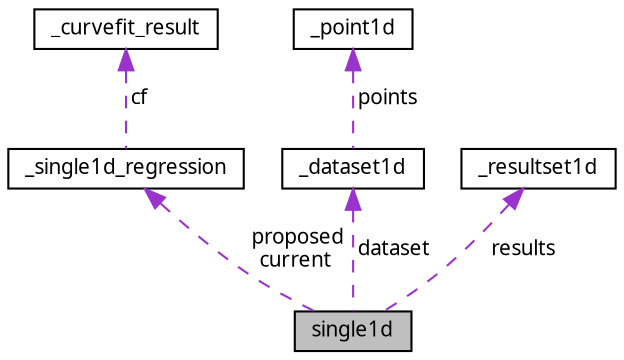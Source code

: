 digraph "single1d"
{
  edge [fontname="FreeSans.ttf",fontsize="10",labelfontname="FreeSans.ttf",labelfontsize="10"];
  node [fontname="FreeSans.ttf",fontsize="10",shape=record];
  Node1 [label="single1d",height=0.2,width=0.4,color="black", fillcolor="grey75", style="filled", fontcolor="black"];
  Node2 -> Node1 [dir="back",color="darkorchid3",fontsize="10",style="dashed",label=" proposed\ncurrent" ,fontname="FreeSans.ttf"];
  Node2 [label="_single1d_regression",height=0.2,width=0.4,color="black", fillcolor="white", style="filled",URL="$struct__single1d__regression.html"];
  Node3 -> Node2 [dir="back",color="darkorchid3",fontsize="10",style="dashed",label=" cf" ,fontname="FreeSans.ttf"];
  Node3 [label="_curvefit_result",height=0.2,width=0.4,color="black", fillcolor="white", style="filled",URL="$struct__curvefit__result.html"];
  Node4 -> Node1 [dir="back",color="darkorchid3",fontsize="10",style="dashed",label=" dataset" ,fontname="FreeSans.ttf"];
  Node4 [label="_dataset1d",height=0.2,width=0.4,color="black", fillcolor="white", style="filled",URL="$struct__dataset1d.html"];
  Node5 -> Node4 [dir="back",color="darkorchid3",fontsize="10",style="dashed",label=" points" ,fontname="FreeSans.ttf"];
  Node5 [label="_point1d",height=0.2,width=0.4,color="black", fillcolor="white", style="filled",URL="$struct__point1d.html"];
  Node6 -> Node1 [dir="back",color="darkorchid3",fontsize="10",style="dashed",label=" results" ,fontname="FreeSans.ttf"];
  Node6 [label="_resultset1d",height=0.2,width=0.4,color="black", fillcolor="white", style="filled",URL="$struct__resultset1d.html"];
}

